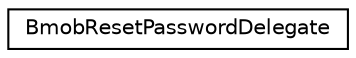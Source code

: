 digraph "Graphical Class Hierarchy"
{
  edge [fontname="Helvetica",fontsize="10",labelfontname="Helvetica",labelfontsize="10"];
  node [fontname="Helvetica",fontsize="10",shape=record];
  rankdir="LR";
  Node1 [label="BmobResetPasswordDelegate",height=0.2,width=0.4,color="black", fillcolor="white", style="filled",URL="$classBmobResetPasswordDelegate.html"];
}

